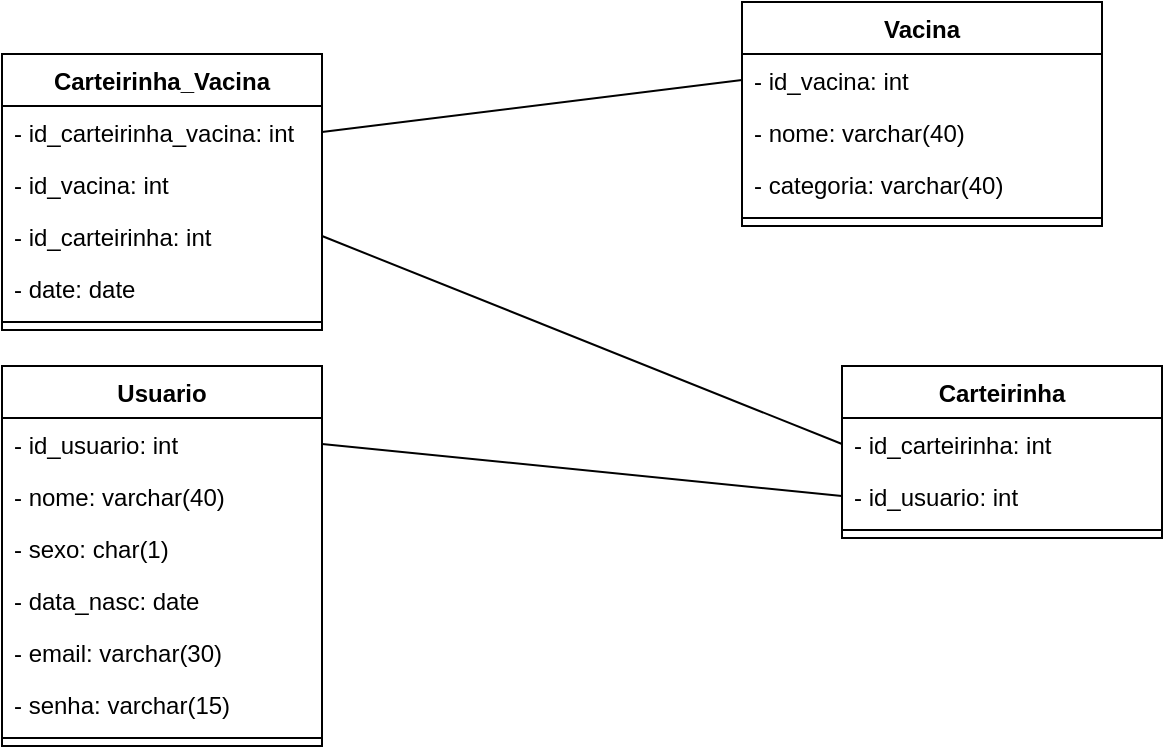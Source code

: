 <mxfile version="14.6.11" type="device"><diagram id="rKu43Ap6q3-nRsOV3IsF" name="Page-1"><mxGraphModel dx="868" dy="482" grid="1" gridSize="10" guides="1" tooltips="1" connect="1" arrows="1" fold="1" page="1" pageScale="1" pageWidth="827" pageHeight="1169" math="0" shadow="0"><root><mxCell id="0"/><mxCell id="1" parent="0"/><mxCell id="ba_KtL-qDADPluagQ7ZL-1" value="Carteirinha_Vacina" style="swimlane;fontStyle=1;align=center;verticalAlign=top;childLayout=stackLayout;horizontal=1;startSize=26;horizontalStack=0;resizeParent=1;resizeParentMax=0;resizeLast=0;collapsible=1;marginBottom=0;" parent="1" vertex="1"><mxGeometry x="130" y="96" width="160" height="138" as="geometry"/></mxCell><mxCell id="ba_KtL-qDADPluagQ7ZL-2" value="- id_carteirinha_vacina: int" style="text;strokeColor=none;fillColor=none;align=left;verticalAlign=top;spacingLeft=4;spacingRight=4;overflow=hidden;rotatable=0;points=[[0,0.5],[1,0.5]];portConstraint=eastwest;" parent="ba_KtL-qDADPluagQ7ZL-1" vertex="1"><mxGeometry y="26" width="160" height="26" as="geometry"/></mxCell><mxCell id="hSTTEq_7dSky_VFSRI5C-3" value="- id_vacina: int" style="text;strokeColor=none;fillColor=none;align=left;verticalAlign=top;spacingLeft=4;spacingRight=4;overflow=hidden;rotatable=0;points=[[0,0.5],[1,0.5]];portConstraint=eastwest;" parent="ba_KtL-qDADPluagQ7ZL-1" vertex="1"><mxGeometry y="52" width="160" height="26" as="geometry"/></mxCell><mxCell id="ba_KtL-qDADPluagQ7ZL-17" value="- id_carteirinha: int" style="text;strokeColor=none;fillColor=none;align=left;verticalAlign=top;spacingLeft=4;spacingRight=4;overflow=hidden;rotatable=0;points=[[0,0.5],[1,0.5]];portConstraint=eastwest;" parent="ba_KtL-qDADPluagQ7ZL-1" vertex="1"><mxGeometry y="78" width="160" height="26" as="geometry"/></mxCell><mxCell id="ba_KtL-qDADPluagQ7ZL-18" value="- date: date" style="text;strokeColor=none;fillColor=none;align=left;verticalAlign=top;spacingLeft=4;spacingRight=4;overflow=hidden;rotatable=0;points=[[0,0.5],[1,0.5]];portConstraint=eastwest;" parent="ba_KtL-qDADPluagQ7ZL-1" vertex="1"><mxGeometry y="104" width="160" height="26" as="geometry"/></mxCell><mxCell id="ba_KtL-qDADPluagQ7ZL-3" value="" style="line;strokeWidth=1;fillColor=none;align=left;verticalAlign=middle;spacingTop=-1;spacingLeft=3;spacingRight=3;rotatable=0;labelPosition=right;points=[];portConstraint=eastwest;" parent="ba_KtL-qDADPluagQ7ZL-1" vertex="1"><mxGeometry y="130" width="160" height="8" as="geometry"/></mxCell><mxCell id="ba_KtL-qDADPluagQ7ZL-5" value="Usuario" style="swimlane;fontStyle=1;align=center;verticalAlign=top;childLayout=stackLayout;horizontal=1;startSize=26;horizontalStack=0;resizeParent=1;resizeParentMax=0;resizeLast=0;collapsible=1;marginBottom=0;" parent="1" vertex="1"><mxGeometry x="130" y="252" width="160" height="190" as="geometry"/></mxCell><mxCell id="ba_KtL-qDADPluagQ7ZL-6" value="- id_usuario: int" style="text;strokeColor=none;fillColor=none;align=left;verticalAlign=top;spacingLeft=4;spacingRight=4;overflow=hidden;rotatable=0;points=[[0,0.5],[1,0.5]];portConstraint=eastwest;" parent="ba_KtL-qDADPluagQ7ZL-5" vertex="1"><mxGeometry y="26" width="160" height="26" as="geometry"/></mxCell><mxCell id="ba_KtL-qDADPluagQ7ZL-21" value="- nome: varchar(40)" style="text;strokeColor=none;fillColor=none;align=left;verticalAlign=top;spacingLeft=4;spacingRight=4;overflow=hidden;rotatable=0;points=[[0,0.5],[1,0.5]];portConstraint=eastwest;" parent="ba_KtL-qDADPluagQ7ZL-5" vertex="1"><mxGeometry y="52" width="160" height="26" as="geometry"/></mxCell><mxCell id="hSTTEq_7dSky_VFSRI5C-2" value="- sexo: char(1)" style="text;strokeColor=none;fillColor=none;align=left;verticalAlign=top;spacingLeft=4;spacingRight=4;overflow=hidden;rotatable=0;points=[[0,0.5],[1,0.5]];portConstraint=eastwest;" parent="ba_KtL-qDADPluagQ7ZL-5" vertex="1"><mxGeometry y="78" width="160" height="26" as="geometry"/></mxCell><mxCell id="LeTwgLuiMmajOSs94uWo-1" value="- data_nasc: date" style="text;strokeColor=none;fillColor=none;align=left;verticalAlign=top;spacingLeft=4;spacingRight=4;overflow=hidden;rotatable=0;points=[[0,0.5],[1,0.5]];portConstraint=eastwest;" vertex="1" parent="ba_KtL-qDADPluagQ7ZL-5"><mxGeometry y="104" width="160" height="26" as="geometry"/></mxCell><mxCell id="ba_KtL-qDADPluagQ7ZL-19" value="- email: varchar(30)" style="text;strokeColor=none;fillColor=none;align=left;verticalAlign=top;spacingLeft=4;spacingRight=4;overflow=hidden;rotatable=0;points=[[0,0.5],[1,0.5]];portConstraint=eastwest;" parent="ba_KtL-qDADPluagQ7ZL-5" vertex="1"><mxGeometry y="130" width="160" height="26" as="geometry"/></mxCell><mxCell id="ba_KtL-qDADPluagQ7ZL-20" value="- senha: varchar(15)" style="text;strokeColor=none;fillColor=none;align=left;verticalAlign=top;spacingLeft=4;spacingRight=4;overflow=hidden;rotatable=0;points=[[0,0.5],[1,0.5]];portConstraint=eastwest;" parent="ba_KtL-qDADPluagQ7ZL-5" vertex="1"><mxGeometry y="156" width="160" height="26" as="geometry"/></mxCell><mxCell id="ba_KtL-qDADPluagQ7ZL-7" value="" style="line;strokeWidth=1;fillColor=none;align=left;verticalAlign=middle;spacingTop=-1;spacingLeft=3;spacingRight=3;rotatable=0;labelPosition=right;points=[];portConstraint=eastwest;" parent="ba_KtL-qDADPluagQ7ZL-5" vertex="1"><mxGeometry y="182" width="160" height="8" as="geometry"/></mxCell><mxCell id="ba_KtL-qDADPluagQ7ZL-9" value="Vacina" style="swimlane;fontStyle=1;align=center;verticalAlign=top;childLayout=stackLayout;horizontal=1;startSize=26;horizontalStack=0;resizeParent=1;resizeParentMax=0;resizeLast=0;collapsible=1;marginBottom=0;" parent="1" vertex="1"><mxGeometry x="500" y="70" width="180" height="112" as="geometry"/></mxCell><mxCell id="ba_KtL-qDADPluagQ7ZL-10" value="- id_vacina: int" style="text;strokeColor=none;fillColor=none;align=left;verticalAlign=top;spacingLeft=4;spacingRight=4;overflow=hidden;rotatable=0;points=[[0,0.5],[1,0.5]];portConstraint=eastwest;" parent="ba_KtL-qDADPluagQ7ZL-9" vertex="1"><mxGeometry y="26" width="180" height="26" as="geometry"/></mxCell><mxCell id="ba_KtL-qDADPluagQ7ZL-26" value="- nome: varchar(40)" style="text;strokeColor=none;fillColor=none;align=left;verticalAlign=top;spacingLeft=4;spacingRight=4;overflow=hidden;rotatable=0;points=[[0,0.5],[1,0.5]];portConstraint=eastwest;" parent="ba_KtL-qDADPluagQ7ZL-9" vertex="1"><mxGeometry y="52" width="180" height="26" as="geometry"/></mxCell><mxCell id="hSTTEq_7dSky_VFSRI5C-1" value="- categoria: varchar(40)" style="text;strokeColor=none;fillColor=none;align=left;verticalAlign=top;spacingLeft=4;spacingRight=4;overflow=hidden;rotatable=0;points=[[0,0.5],[1,0.5]];portConstraint=eastwest;" parent="ba_KtL-qDADPluagQ7ZL-9" vertex="1"><mxGeometry y="78" width="180" height="26" as="geometry"/></mxCell><mxCell id="ba_KtL-qDADPluagQ7ZL-11" value="" style="line;strokeWidth=1;fillColor=none;align=left;verticalAlign=middle;spacingTop=-1;spacingLeft=3;spacingRight=3;rotatable=0;labelPosition=right;points=[];portConstraint=eastwest;" parent="ba_KtL-qDADPluagQ7ZL-9" vertex="1"><mxGeometry y="104" width="180" height="8" as="geometry"/></mxCell><mxCell id="ba_KtL-qDADPluagQ7ZL-13" value="Carteirinha" style="swimlane;fontStyle=1;align=center;verticalAlign=top;childLayout=stackLayout;horizontal=1;startSize=26;horizontalStack=0;resizeParent=1;resizeParentMax=0;resizeLast=0;collapsible=1;marginBottom=0;" parent="1" vertex="1"><mxGeometry x="550" y="252" width="160" height="86" as="geometry"/></mxCell><mxCell id="ba_KtL-qDADPluagQ7ZL-14" value="- id_carteirinha: int" style="text;strokeColor=none;fillColor=none;align=left;verticalAlign=top;spacingLeft=4;spacingRight=4;overflow=hidden;rotatable=0;points=[[0,0.5],[1,0.5]];portConstraint=eastwest;" parent="ba_KtL-qDADPluagQ7ZL-13" vertex="1"><mxGeometry y="26" width="160" height="26" as="geometry"/></mxCell><mxCell id="ba_KtL-qDADPluagQ7ZL-22" value="- id_usuario: int" style="text;strokeColor=none;fillColor=none;align=left;verticalAlign=top;spacingLeft=4;spacingRight=4;overflow=hidden;rotatable=0;points=[[0,0.5],[1,0.5]];portConstraint=eastwest;" parent="ba_KtL-qDADPluagQ7ZL-13" vertex="1"><mxGeometry y="52" width="160" height="26" as="geometry"/></mxCell><mxCell id="ba_KtL-qDADPluagQ7ZL-15" value="" style="line;strokeWidth=1;fillColor=none;align=left;verticalAlign=middle;spacingTop=-1;spacingLeft=3;spacingRight=3;rotatable=0;labelPosition=right;points=[];portConstraint=eastwest;" parent="ba_KtL-qDADPluagQ7ZL-13" vertex="1"><mxGeometry y="78" width="160" height="8" as="geometry"/></mxCell><mxCell id="ba_KtL-qDADPluagQ7ZL-27" value="" style="endArrow=none;html=1;exitX=1;exitY=0.5;exitDx=0;exitDy=0;entryX=0;entryY=0.5;entryDx=0;entryDy=0;" parent="1" source="ba_KtL-qDADPluagQ7ZL-2" target="ba_KtL-qDADPluagQ7ZL-10" edge="1"><mxGeometry width="50" height="50" relative="1" as="geometry"><mxPoint x="460" y="326" as="sourcePoint"/><mxPoint x="510" y="276" as="targetPoint"/></mxGeometry></mxCell><mxCell id="ba_KtL-qDADPluagQ7ZL-28" value="" style="endArrow=none;html=1;entryX=1;entryY=0.5;entryDx=0;entryDy=0;exitX=0;exitY=0.5;exitDx=0;exitDy=0;" parent="1" source="ba_KtL-qDADPluagQ7ZL-14" target="ba_KtL-qDADPluagQ7ZL-17" edge="1"><mxGeometry width="50" height="50" relative="1" as="geometry"><mxPoint x="460" y="326" as="sourcePoint"/><mxPoint x="510" y="276" as="targetPoint"/></mxGeometry></mxCell><mxCell id="ba_KtL-qDADPluagQ7ZL-29" value="" style="endArrow=none;html=1;entryX=0;entryY=0.5;entryDx=0;entryDy=0;exitX=1;exitY=0.5;exitDx=0;exitDy=0;" parent="1" source="ba_KtL-qDADPluagQ7ZL-6" target="ba_KtL-qDADPluagQ7ZL-22" edge="1"><mxGeometry width="50" height="50" relative="1" as="geometry"><mxPoint x="460" y="326" as="sourcePoint"/><mxPoint x="510" y="276" as="targetPoint"/></mxGeometry></mxCell></root></mxGraphModel></diagram></mxfile>